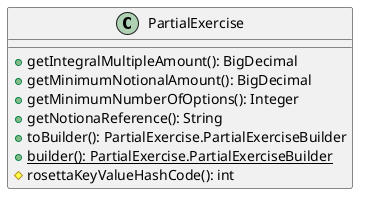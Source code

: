 @startuml

    class PartialExercise [[PartialExercise.html]] {
        +getIntegralMultipleAmount(): BigDecimal
        +getMinimumNotionalAmount(): BigDecimal
        +getMinimumNumberOfOptions(): Integer
        +getNotionaReference(): String
        +toBuilder(): PartialExercise.PartialExerciseBuilder
        {static} +builder(): PartialExercise.PartialExerciseBuilder
        #rosettaKeyValueHashCode(): int
    }

@enduml
